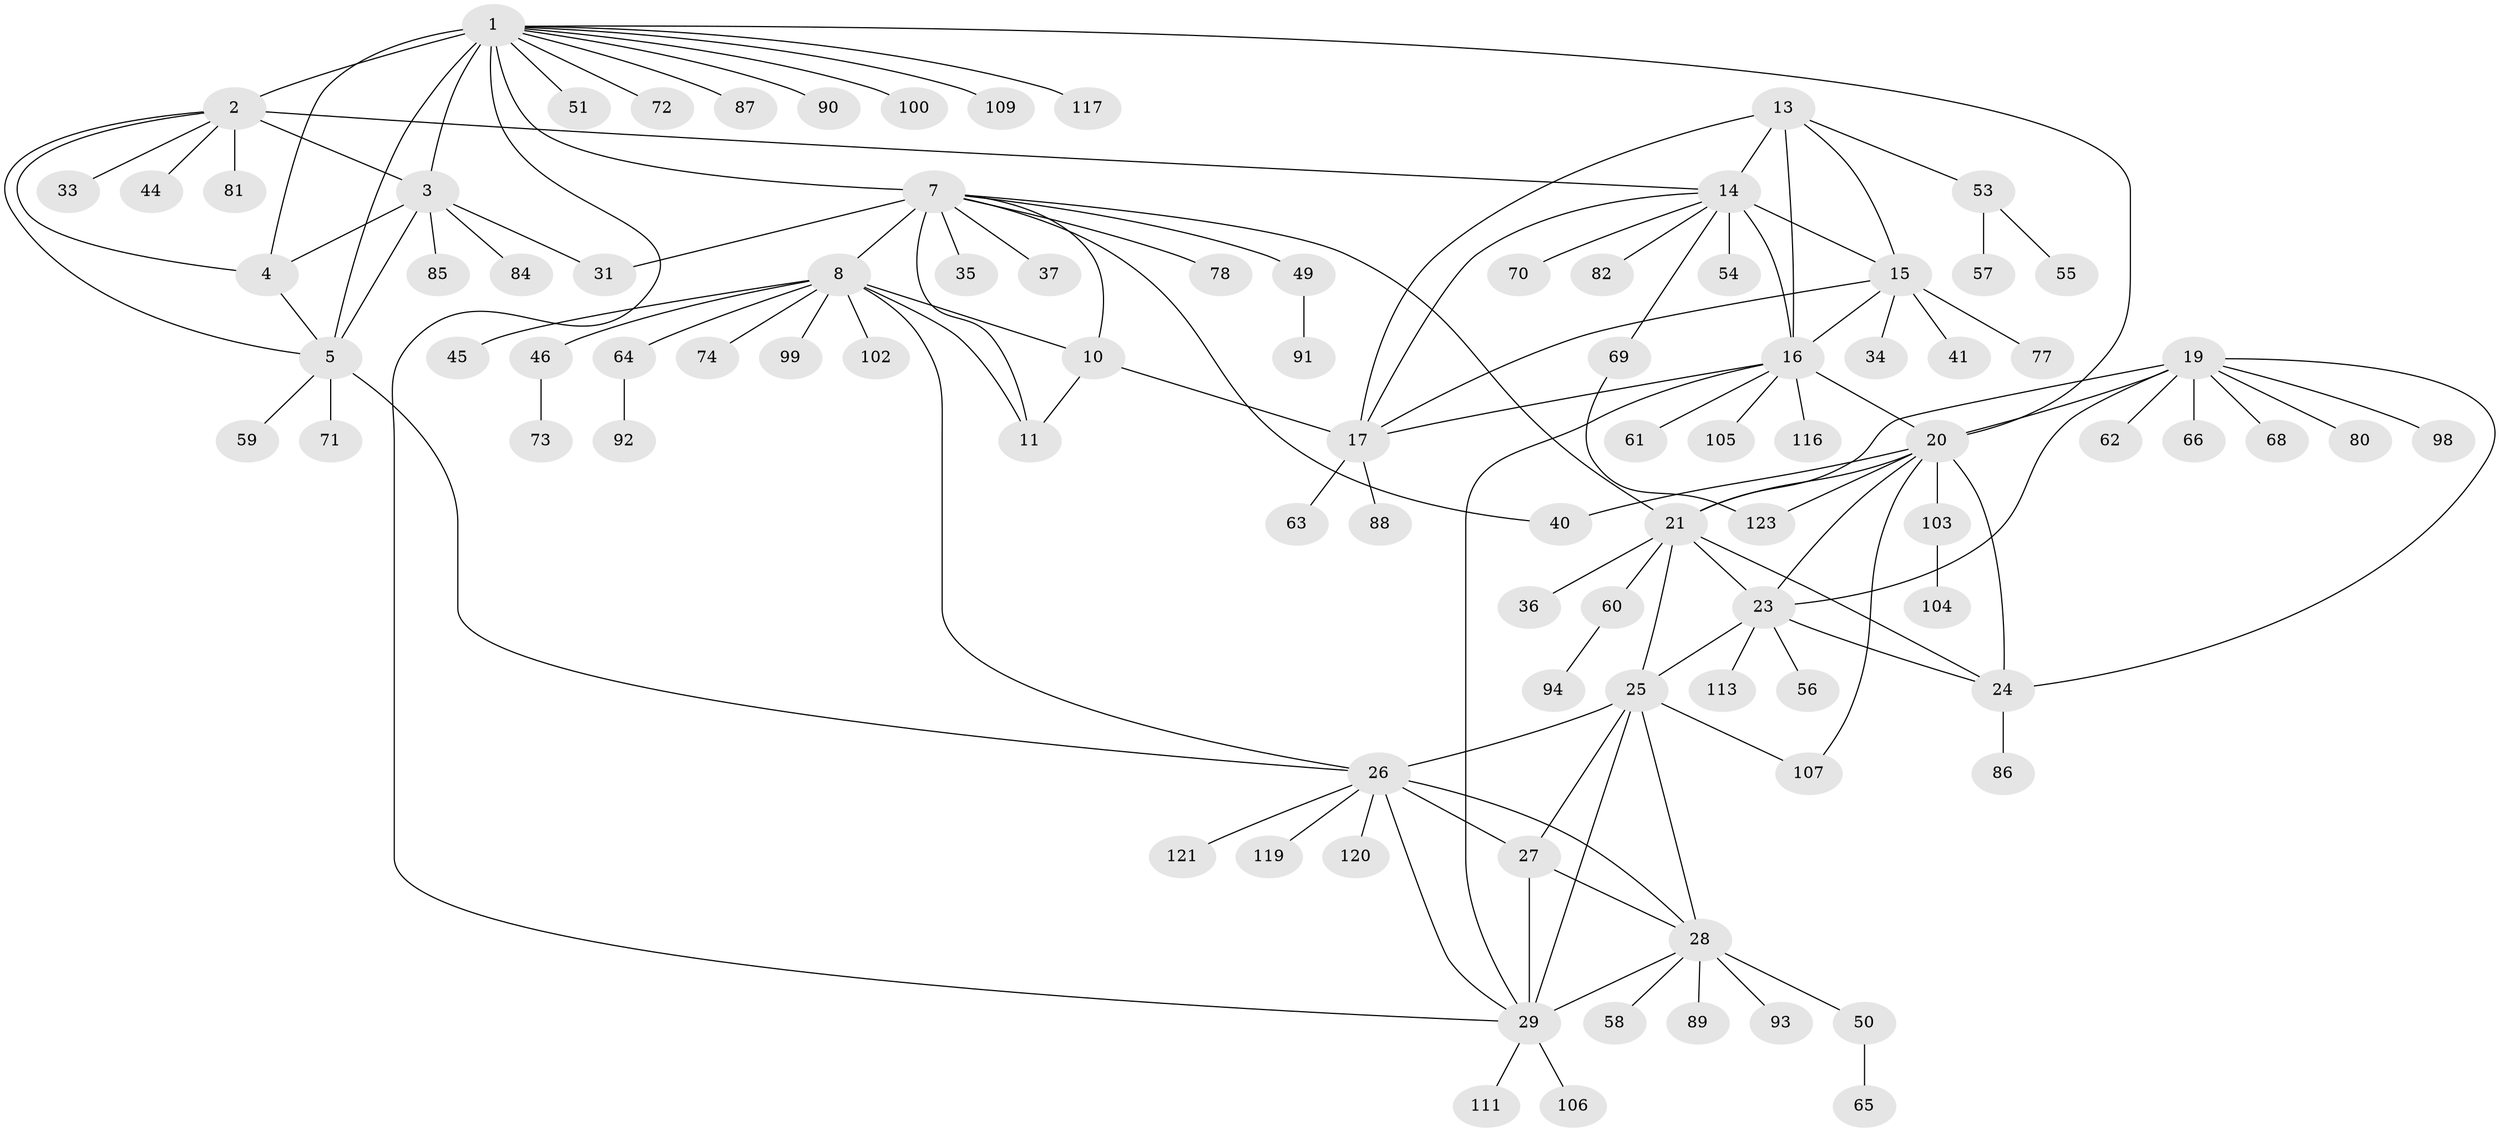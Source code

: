 // original degree distribution, {9: 0.07317073170731707, 10: 0.024390243902439025, 8: 0.04878048780487805, 6: 0.024390243902439025, 11: 0.024390243902439025, 7: 0.032520325203252036, 5: 0.016260162601626018, 2: 0.0975609756097561, 1: 0.6016260162601627, 3: 0.04878048780487805, 4: 0.008130081300813009}
// Generated by graph-tools (version 1.1) at 2025/11/02/27/25 16:11:35]
// undirected, 93 vertices, 131 edges
graph export_dot {
graph [start="1"]
  node [color=gray90,style=filled];
  1 [super="+6"];
  2 [super="+38"];
  3 [super="+47"];
  4 [super="+42"];
  5 [super="+75"];
  7 [super="+9"];
  8 [super="+12"];
  10 [super="+52"];
  11;
  13;
  14 [super="+18"];
  15 [super="+110"];
  16 [super="+48"];
  17 [super="+39"];
  19 [super="+114"];
  20 [super="+22"];
  21 [super="+32"];
  23 [super="+83"];
  24 [super="+101"];
  25 [super="+30"];
  26 [super="+79"];
  27;
  28 [super="+67"];
  29 [super="+43"];
  31;
  33;
  34;
  35;
  36;
  37;
  40;
  41;
  44 [super="+112"];
  45;
  46 [super="+95"];
  49 [super="+118"];
  50 [super="+96"];
  51 [super="+76"];
  53 [super="+97"];
  54 [super="+122"];
  55;
  56;
  57;
  58;
  59;
  60;
  61;
  62;
  63;
  64 [super="+115"];
  65;
  66;
  68;
  69 [super="+108"];
  70;
  71;
  72;
  73;
  74;
  77;
  78;
  80;
  81;
  82;
  84;
  85;
  86;
  87;
  88;
  89;
  90;
  91;
  92;
  93;
  94;
  98;
  99;
  100;
  102;
  103;
  104;
  105;
  106;
  107;
  109;
  111;
  113;
  116;
  117;
  119;
  120;
  121;
  123;
  1 -- 2 [weight=2];
  1 -- 3 [weight=2];
  1 -- 4 [weight=2];
  1 -- 5 [weight=2];
  1 -- 7;
  1 -- 72;
  1 -- 20;
  1 -- 100;
  1 -- 109;
  1 -- 51;
  1 -- 117;
  1 -- 87;
  1 -- 90;
  1 -- 29;
  2 -- 3;
  2 -- 4;
  2 -- 5;
  2 -- 14;
  2 -- 33;
  2 -- 44;
  2 -- 81;
  3 -- 4;
  3 -- 5;
  3 -- 31;
  3 -- 84;
  3 -- 85;
  4 -- 5;
  5 -- 26;
  5 -- 59;
  5 -- 71;
  7 -- 8 [weight=4];
  7 -- 10 [weight=2];
  7 -- 11 [weight=2];
  7 -- 21;
  7 -- 31;
  7 -- 37;
  7 -- 49;
  7 -- 35;
  7 -- 40;
  7 -- 78;
  8 -- 10 [weight=2];
  8 -- 11 [weight=2];
  8 -- 26;
  8 -- 45;
  8 -- 46;
  8 -- 64;
  8 -- 99;
  8 -- 102;
  8 -- 74;
  10 -- 11;
  10 -- 17;
  13 -- 14 [weight=2];
  13 -- 15;
  13 -- 16;
  13 -- 17;
  13 -- 53;
  14 -- 15 [weight=2];
  14 -- 16 [weight=2];
  14 -- 17 [weight=2];
  14 -- 70;
  14 -- 82;
  14 -- 69;
  14 -- 54;
  15 -- 16;
  15 -- 17;
  15 -- 34;
  15 -- 41;
  15 -- 77;
  16 -- 17;
  16 -- 20;
  16 -- 29;
  16 -- 61;
  16 -- 105;
  16 -- 116;
  17 -- 63;
  17 -- 88;
  19 -- 20 [weight=2];
  19 -- 21;
  19 -- 23;
  19 -- 24;
  19 -- 62;
  19 -- 66;
  19 -- 68;
  19 -- 80;
  19 -- 98;
  20 -- 21 [weight=2];
  20 -- 23 [weight=2];
  20 -- 24 [weight=2];
  20 -- 103;
  20 -- 107;
  20 -- 40;
  20 -- 123;
  21 -- 23;
  21 -- 24;
  21 -- 36;
  21 -- 60;
  21 -- 25;
  23 -- 24;
  23 -- 56;
  23 -- 113;
  23 -- 25;
  24 -- 86;
  25 -- 26 [weight=2];
  25 -- 27 [weight=2];
  25 -- 28 [weight=2];
  25 -- 29 [weight=2];
  25 -- 107;
  26 -- 27;
  26 -- 28;
  26 -- 29;
  26 -- 120;
  26 -- 121;
  26 -- 119;
  27 -- 28;
  27 -- 29;
  28 -- 29;
  28 -- 50;
  28 -- 58;
  28 -- 89;
  28 -- 93;
  29 -- 106;
  29 -- 111;
  46 -- 73;
  49 -- 91;
  50 -- 65;
  53 -- 55;
  53 -- 57;
  60 -- 94;
  64 -- 92;
  69 -- 123;
  103 -- 104;
}
